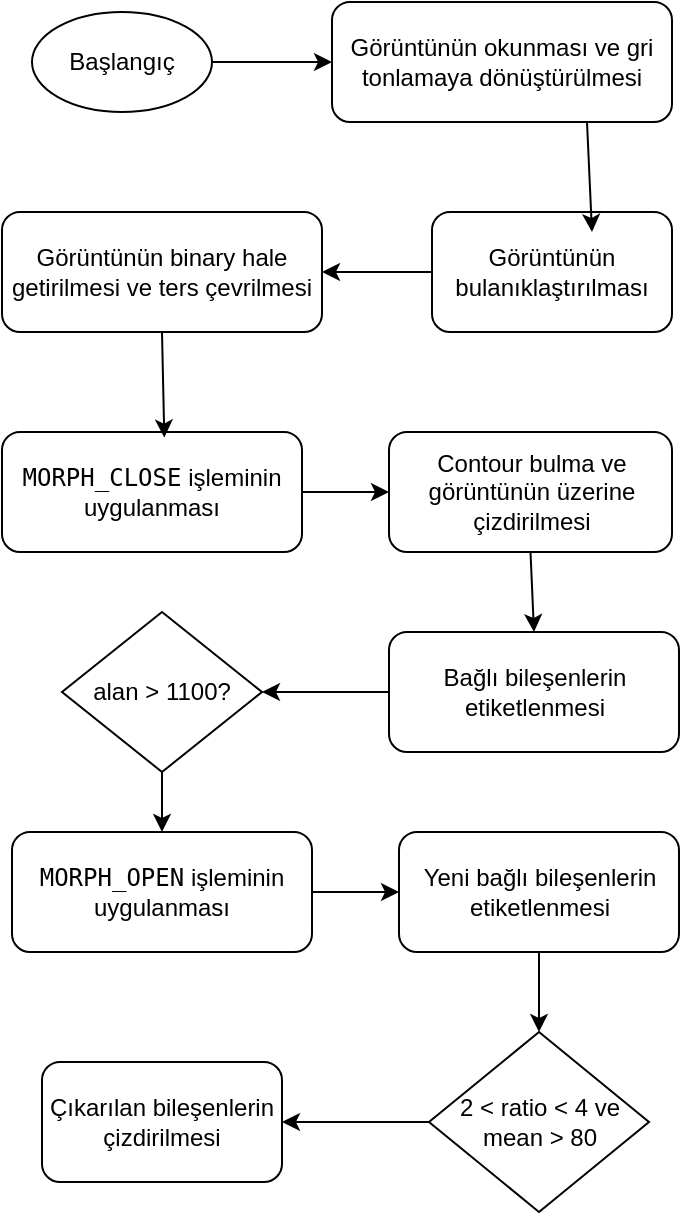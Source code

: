 <mxfile version="25.0.3">
  <diagram name="Sayfa -1" id="NzNcI6mUJ2YwDrRMZhSW">
    <mxGraphModel dx="1136" dy="652" grid="1" gridSize="10" guides="1" tooltips="1" connect="1" arrows="1" fold="1" page="1" pageScale="1" pageWidth="827" pageHeight="1169" math="0" shadow="0">
      <root>
        <mxCell id="0" />
        <mxCell id="1" parent="0" />
        <mxCell id="3feMBod0ltPdQuT8gGiK-1" value="&lt;meta charset=&quot;utf-8&quot;&gt;Başlangıç" style="ellipse;whiteSpace=wrap;html=1;" vertex="1" parent="1">
          <mxGeometry x="40" y="30" width="90" height="50" as="geometry" />
        </mxCell>
        <mxCell id="3feMBod0ltPdQuT8gGiK-2" value="Görüntünün okunması ve gri tonlamaya dönüştürülmesi" style="rounded=1;whiteSpace=wrap;html=1;" vertex="1" parent="1">
          <mxGeometry x="190" y="25" width="170" height="60" as="geometry" />
        </mxCell>
        <mxCell id="3feMBod0ltPdQuT8gGiK-3" value="&lt;meta charset=&quot;utf-8&quot;&gt;Görüntünün bulanıklaştırılması" style="rounded=1;whiteSpace=wrap;html=1;" vertex="1" parent="1">
          <mxGeometry x="240" y="130" width="120" height="60" as="geometry" />
        </mxCell>
        <mxCell id="3feMBod0ltPdQuT8gGiK-4" value="Görüntünün binary hale getirilmesi ve ters çevrilmesi" style="rounded=1;whiteSpace=wrap;html=1;" vertex="1" parent="1">
          <mxGeometry x="25" y="130" width="160" height="60" as="geometry" />
        </mxCell>
        <mxCell id="3feMBod0ltPdQuT8gGiK-5" value="&lt;code&gt;MORPH_CLOSE&lt;/code&gt; işleminin uygulanması" style="rounded=1;whiteSpace=wrap;html=1;" vertex="1" parent="1">
          <mxGeometry x="25" y="240" width="150" height="60" as="geometry" />
        </mxCell>
        <mxCell id="3feMBod0ltPdQuT8gGiK-6" value="Contour bulma ve görüntünün üzerine çizdirilmesi" style="rounded=1;whiteSpace=wrap;html=1;" vertex="1" parent="1">
          <mxGeometry x="218.5" y="240" width="141.5" height="60" as="geometry" />
        </mxCell>
        <mxCell id="3feMBod0ltPdQuT8gGiK-7" value="Bağlı bileşenlerin etiketlenmesi" style="rounded=1;whiteSpace=wrap;html=1;" vertex="1" parent="1">
          <mxGeometry x="218.5" y="340" width="145" height="60" as="geometry" />
        </mxCell>
        <mxCell id="3feMBod0ltPdQuT8gGiK-8" value="alan &amp;gt; 1100?" style="rhombus;whiteSpace=wrap;html=1;" vertex="1" parent="1">
          <mxGeometry x="55" y="330" width="100" height="80" as="geometry" />
        </mxCell>
        <mxCell id="3feMBod0ltPdQuT8gGiK-9" value="&lt;code&gt;MORPH_OPEN&lt;/code&gt; işleminin uygulanması" style="rounded=1;whiteSpace=wrap;html=1;" vertex="1" parent="1">
          <mxGeometry x="30" y="440" width="150" height="60" as="geometry" />
        </mxCell>
        <mxCell id="3feMBod0ltPdQuT8gGiK-10" value="&lt;meta charset=&quot;utf-8&quot;&gt;Yeni bağlı bileşenlerin etiketlenmesi" style="rounded=1;whiteSpace=wrap;html=1;" vertex="1" parent="1">
          <mxGeometry x="223.5" y="440" width="140" height="60" as="geometry" />
        </mxCell>
        <mxCell id="3feMBod0ltPdQuT8gGiK-12" value="2 &amp;lt; ratio &amp;lt; 4 ve mean &amp;gt; 80" style="rhombus;whiteSpace=wrap;html=1;" vertex="1" parent="1">
          <mxGeometry x="238.5" y="540" width="110" height="90" as="geometry" />
        </mxCell>
        <mxCell id="3feMBod0ltPdQuT8gGiK-13" value="Çıkarılan bileşenlerin çizdirilmesi" style="rounded=1;whiteSpace=wrap;html=1;" vertex="1" parent="1">
          <mxGeometry x="45" y="555" width="120" height="60" as="geometry" />
        </mxCell>
        <mxCell id="3feMBod0ltPdQuT8gGiK-14" value="" style="endArrow=classic;html=1;rounded=0;exitX=1;exitY=0.5;exitDx=0;exitDy=0;entryX=0;entryY=0.5;entryDx=0;entryDy=0;" edge="1" parent="1" source="3feMBod0ltPdQuT8gGiK-1" target="3feMBod0ltPdQuT8gGiK-2">
          <mxGeometry width="50" height="50" relative="1" as="geometry">
            <mxPoint x="110" y="110" as="sourcePoint" />
            <mxPoint x="160" y="60" as="targetPoint" />
          </mxGeometry>
        </mxCell>
        <mxCell id="3feMBod0ltPdQuT8gGiK-16" value="" style="endArrow=classic;html=1;rounded=0;exitX=0;exitY=0.5;exitDx=0;exitDy=0;entryX=1;entryY=0.5;entryDx=0;entryDy=0;" edge="1" parent="1" source="3feMBod0ltPdQuT8gGiK-3" target="3feMBod0ltPdQuT8gGiK-4">
          <mxGeometry width="50" height="50" relative="1" as="geometry">
            <mxPoint x="330" y="240" as="sourcePoint" />
            <mxPoint x="380" y="190" as="targetPoint" />
          </mxGeometry>
        </mxCell>
        <mxCell id="3feMBod0ltPdQuT8gGiK-18" value="" style="endArrow=classic;html=1;rounded=0;exitX=1;exitY=0.5;exitDx=0;exitDy=0;" edge="1" parent="1" source="3feMBod0ltPdQuT8gGiK-5" target="3feMBod0ltPdQuT8gGiK-6">
          <mxGeometry width="50" height="50" relative="1" as="geometry">
            <mxPoint x="330" y="240" as="sourcePoint" />
            <mxPoint x="380" y="190" as="targetPoint" />
          </mxGeometry>
        </mxCell>
        <mxCell id="3feMBod0ltPdQuT8gGiK-19" value="" style="endArrow=classic;html=1;rounded=0;exitX=0.75;exitY=1;exitDx=0;exitDy=0;" edge="1" parent="1" source="3feMBod0ltPdQuT8gGiK-2">
          <mxGeometry width="50" height="50" relative="1" as="geometry">
            <mxPoint x="330" y="350" as="sourcePoint" />
            <mxPoint x="320" y="140" as="targetPoint" />
          </mxGeometry>
        </mxCell>
        <mxCell id="3feMBod0ltPdQuT8gGiK-20" value="" style="endArrow=classic;html=1;rounded=0;exitX=0.5;exitY=1;exitDx=0;exitDy=0;entryX=0.541;entryY=0.046;entryDx=0;entryDy=0;entryPerimeter=0;" edge="1" parent="1" source="3feMBod0ltPdQuT8gGiK-4" target="3feMBod0ltPdQuT8gGiK-5">
          <mxGeometry width="50" height="50" relative="1" as="geometry">
            <mxPoint x="330" y="350" as="sourcePoint" />
            <mxPoint x="380" y="300" as="targetPoint" />
          </mxGeometry>
        </mxCell>
        <mxCell id="3feMBod0ltPdQuT8gGiK-21" value="" style="endArrow=classic;html=1;rounded=0;exitX=0.5;exitY=1;exitDx=0;exitDy=0;entryX=0.5;entryY=0;entryDx=0;entryDy=0;" edge="1" parent="1" source="3feMBod0ltPdQuT8gGiK-6" target="3feMBod0ltPdQuT8gGiK-7">
          <mxGeometry width="50" height="50" relative="1" as="geometry">
            <mxPoint x="330" y="430" as="sourcePoint" />
            <mxPoint x="380" y="380" as="targetPoint" />
          </mxGeometry>
        </mxCell>
        <mxCell id="3feMBod0ltPdQuT8gGiK-22" value="" style="endArrow=classic;html=1;rounded=0;exitX=0;exitY=0.5;exitDx=0;exitDy=0;entryX=1;entryY=0.5;entryDx=0;entryDy=0;" edge="1" parent="1" source="3feMBod0ltPdQuT8gGiK-7" target="3feMBod0ltPdQuT8gGiK-8">
          <mxGeometry width="50" height="50" relative="1" as="geometry">
            <mxPoint x="330" y="430" as="sourcePoint" />
            <mxPoint x="380" y="380" as="targetPoint" />
          </mxGeometry>
        </mxCell>
        <mxCell id="3feMBod0ltPdQuT8gGiK-23" value="" style="endArrow=classic;html=1;rounded=0;exitX=0.5;exitY=1;exitDx=0;exitDy=0;entryX=0.5;entryY=0;entryDx=0;entryDy=0;" edge="1" parent="1" source="3feMBod0ltPdQuT8gGiK-8" target="3feMBod0ltPdQuT8gGiK-9">
          <mxGeometry width="50" height="50" relative="1" as="geometry">
            <mxPoint x="330" y="660" as="sourcePoint" />
            <mxPoint x="380" y="610" as="targetPoint" />
          </mxGeometry>
        </mxCell>
        <mxCell id="3feMBod0ltPdQuT8gGiK-24" value="" style="endArrow=classic;html=1;rounded=0;exitX=1;exitY=0.5;exitDx=0;exitDy=0;entryX=0;entryY=0.5;entryDx=0;entryDy=0;" edge="1" parent="1" source="3feMBod0ltPdQuT8gGiK-9" target="3feMBod0ltPdQuT8gGiK-10">
          <mxGeometry width="50" height="50" relative="1" as="geometry">
            <mxPoint x="330" y="660" as="sourcePoint" />
            <mxPoint x="380" y="610" as="targetPoint" />
          </mxGeometry>
        </mxCell>
        <mxCell id="3feMBod0ltPdQuT8gGiK-25" value="" style="endArrow=classic;html=1;rounded=0;exitX=0.5;exitY=1;exitDx=0;exitDy=0;entryX=0.5;entryY=0;entryDx=0;entryDy=0;" edge="1" parent="1" source="3feMBod0ltPdQuT8gGiK-10" target="3feMBod0ltPdQuT8gGiK-12">
          <mxGeometry width="50" height="50" relative="1" as="geometry">
            <mxPoint x="330" y="620" as="sourcePoint" />
            <mxPoint x="380" y="570" as="targetPoint" />
          </mxGeometry>
        </mxCell>
        <mxCell id="3feMBod0ltPdQuT8gGiK-26" value="" style="endArrow=classic;html=1;rounded=0;exitX=0;exitY=0.5;exitDx=0;exitDy=0;entryX=1;entryY=0.5;entryDx=0;entryDy=0;" edge="1" parent="1" source="3feMBod0ltPdQuT8gGiK-12" target="3feMBod0ltPdQuT8gGiK-13">
          <mxGeometry width="50" height="50" relative="1" as="geometry">
            <mxPoint x="330" y="620" as="sourcePoint" />
            <mxPoint x="380" y="570" as="targetPoint" />
          </mxGeometry>
        </mxCell>
      </root>
    </mxGraphModel>
  </diagram>
</mxfile>
